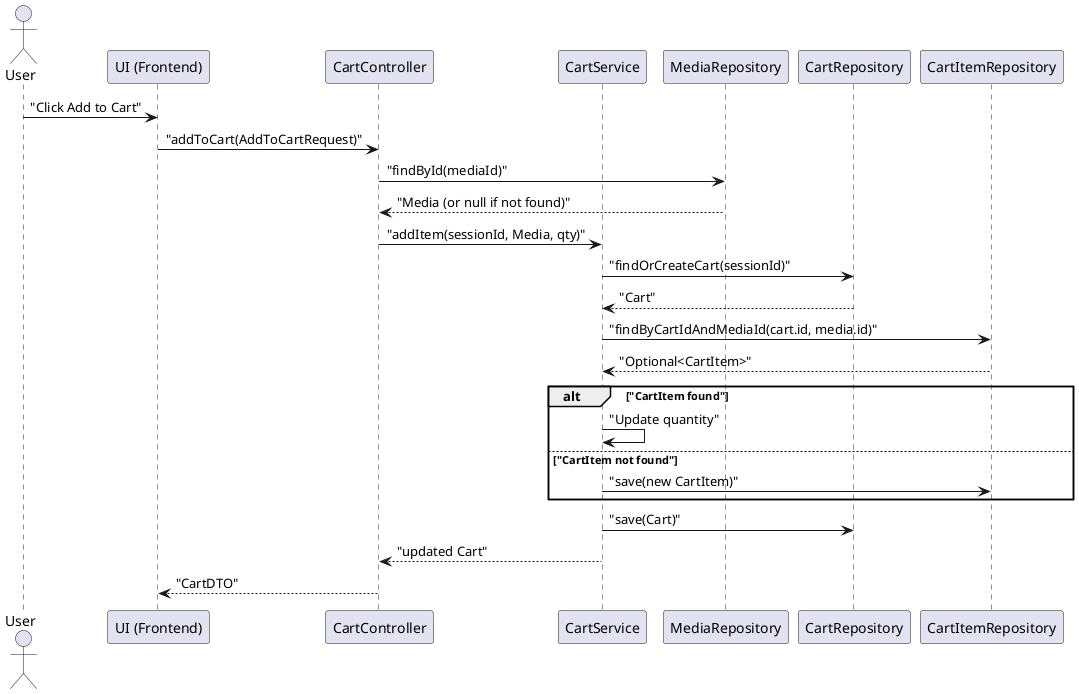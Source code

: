 @startuml
actor User
participant "UI (Frontend)" as UI
participant "CartController" as CartC
participant "CartService" as CartS
participant "MediaRepository" as MR
participant "CartRepository" as CR
participant "CartItemRepository" as CIR

User -> UI: "Click Add to Cart"
UI -> CartC: "addToCart(AddToCartRequest)"
CartC -> MR: "findById(mediaId)"
MR --> CartC: "Media (or null if not found)"
CartC -> CartS: "addItem(sessionId, Media, qty)"
CartS -> CR: "findOrCreateCart(sessionId)"
CR --> CartS: "Cart"
CartS -> CIR: "findByCartIdAndMediaId(cart.id, media.id)"
CIR --> CartS: "Optional<CartItem>"

alt "CartItem found"
  CartS -> CartS: "Update quantity"
else "CartItem not found"
  CartS -> CIR: "save(new CartItem)"
end

CartS -> CR: "save(Cart)"
CartS --> CartC: "updated Cart"
CartC --> UI: "CartDTO"
@enduml
